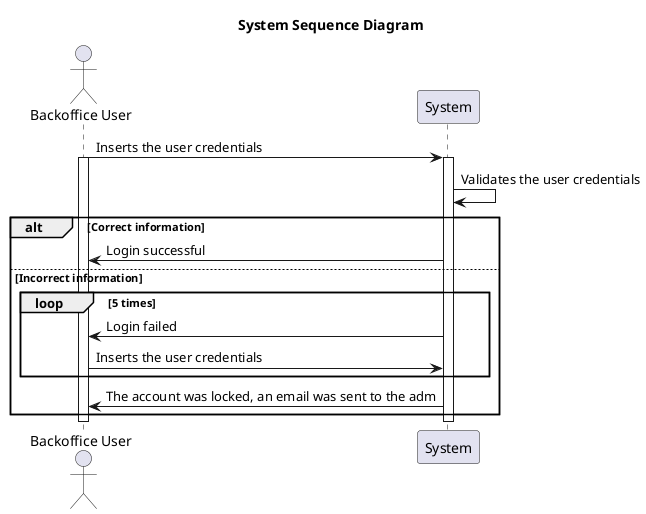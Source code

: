 @startuml System Sequence Diagram


title System Sequence Diagram


actor "Backoffice User" as bu 
participant "System" as sy 

bu -> sy: Inserts the user credentials
activate bu
activate sy
sy -> sy: Validates the user credentials

alt Correct information 
sy -> bu: Login successful

else Incorrect information
loop 5 times
sy -> bu: Login failed
bu -> sy: Inserts the user credentials

end
sy -> bu: The account was locked, an email was sent to the adm
end
deactivate sy
deactivate bu








@enduml
